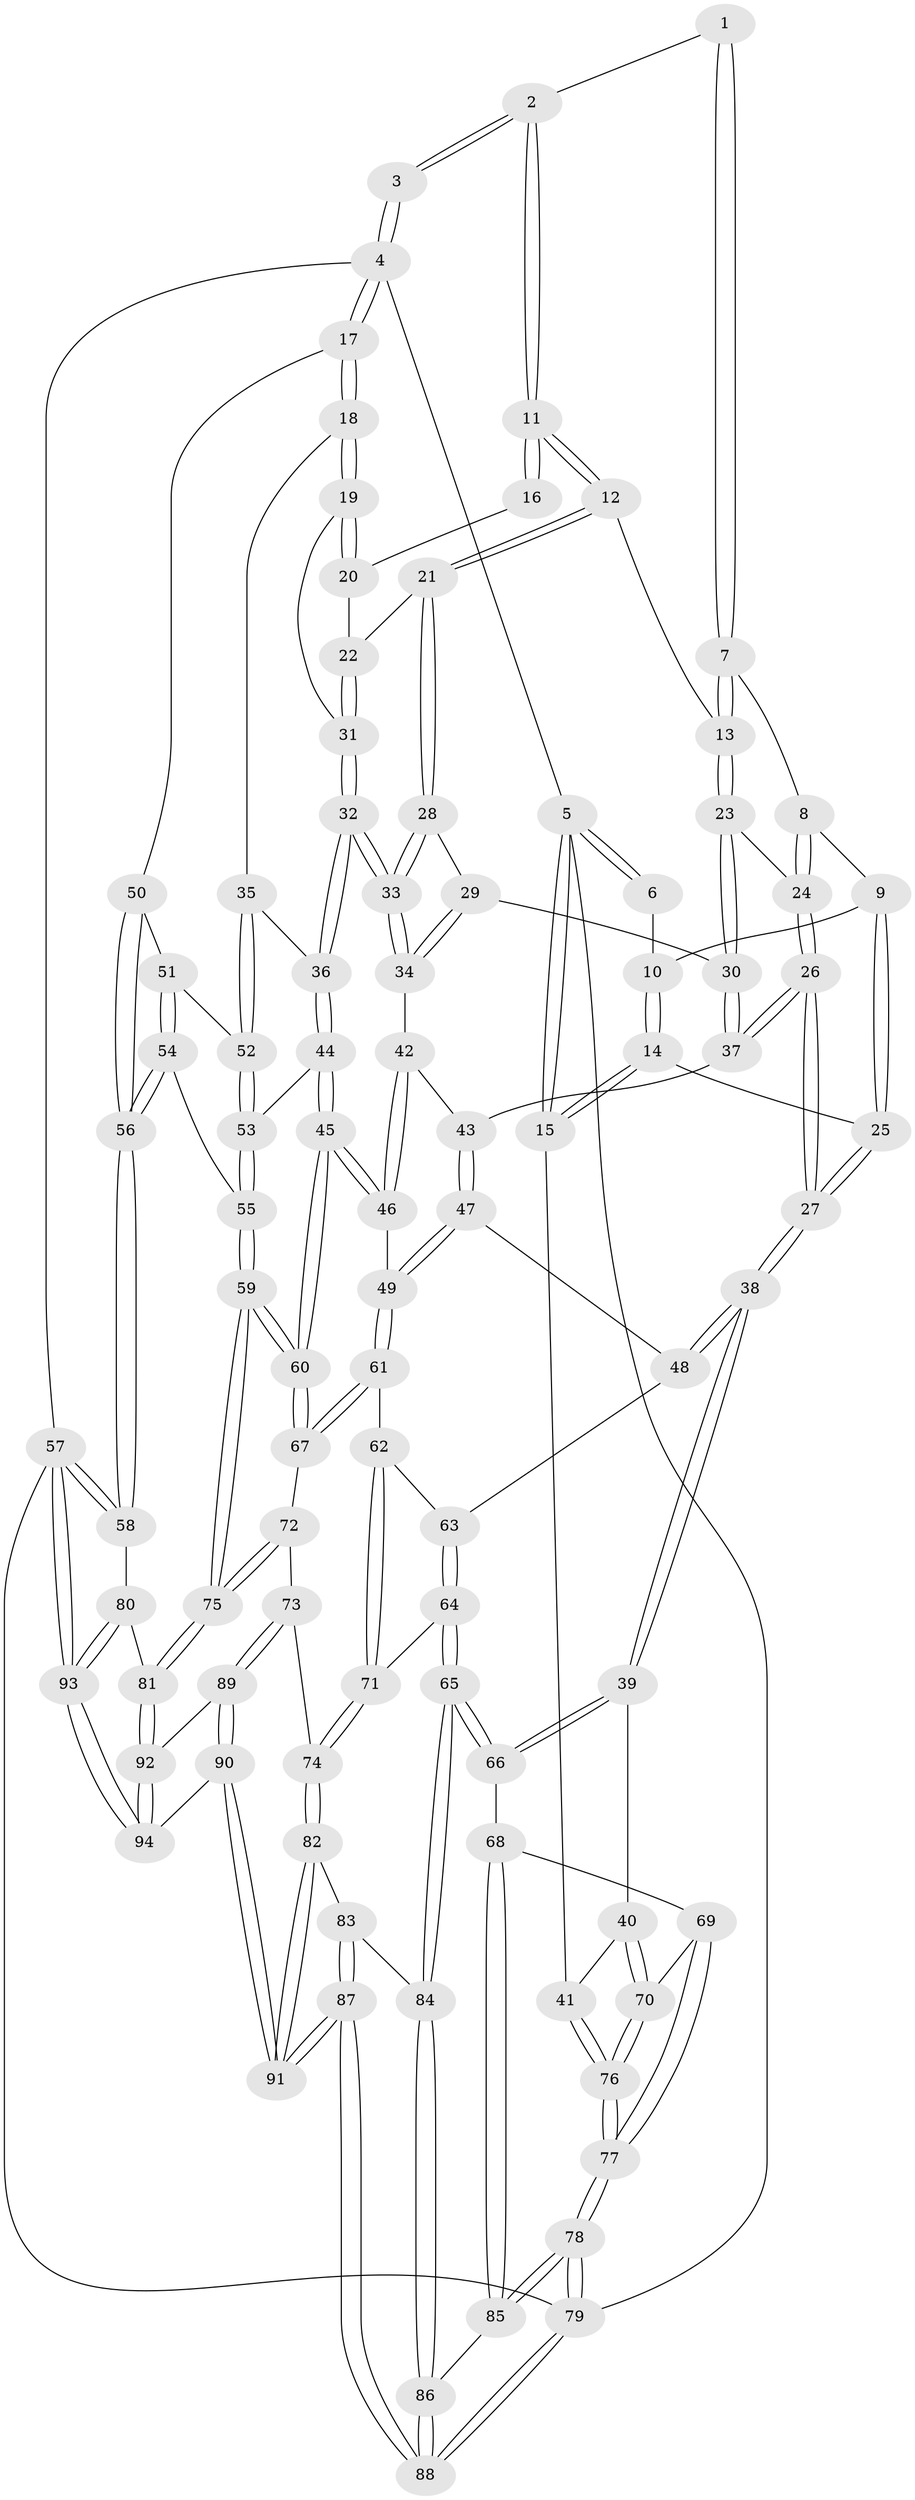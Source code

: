 // coarse degree distribution, {3: 0.2631578947368421, 4: 0.7105263157894737, 2: 0.02631578947368421}
// Generated by graph-tools (version 1.1) at 2025/38/03/04/25 23:38:27]
// undirected, 94 vertices, 232 edges
graph export_dot {
  node [color=gray90,style=filled];
  1 [pos="+0.43262989708053723+0"];
  2 [pos="+0.6756423715061335+0"];
  3 [pos="+1+0"];
  4 [pos="+1+0"];
  5 [pos="+0+0"];
  6 [pos="+0.06327037982558888+0"];
  7 [pos="+0.43295246653318353+0"];
  8 [pos="+0.3883539708938638+0.054202038871181475"];
  9 [pos="+0.19631372304054787+0.1293771557850268"];
  10 [pos="+0.10663478351813248+0"];
  11 [pos="+0.7106444734027367+0.0901894775562601"];
  12 [pos="+0.703430569623415+0.13403713171330423"];
  13 [pos="+0.6088124392728456+0.13970238170171073"];
  14 [pos="+0.013487606316018285+0.20508631767616511"];
  15 [pos="+0+0.27264922685743326"];
  16 [pos="+0.895642850613658+0"];
  17 [pos="+1+0.2717899856047373"];
  18 [pos="+1+0.2587236068733585"];
  19 [pos="+0.9354467679818171+0.22462455841211618"];
  20 [pos="+0.8732497867805495+0.080985237461984"];
  21 [pos="+0.7053876200080407+0.13601710246566717"];
  22 [pos="+0.7148863123087499+0.14030766894048236"];
  23 [pos="+0.5180276683299113+0.2101907128114923"];
  24 [pos="+0.432997407230545+0.21335371504158362"];
  25 [pos="+0.1772865859316196+0.22674097971920804"];
  26 [pos="+0.35222085964699784+0.31201387861457697"];
  27 [pos="+0.280818258667354+0.3730487053729719"];
  28 [pos="+0.6976477789908033+0.17029777065656349"];
  29 [pos="+0.664028494449076+0.2963289328431275"];
  30 [pos="+0.5875272192930261+0.3017041992205479"];
  31 [pos="+0.8339157931039377+0.24321059833518685"];
  32 [pos="+0.769379087345556+0.3700129483661232"];
  33 [pos="+0.7434735139785708+0.3630886285121346"];
  34 [pos="+0.7338546619806817+0.3609143280275004"];
  35 [pos="+0.8159561131709347+0.40971293095850264"];
  36 [pos="+0.7825389726209773+0.39870411417841795"];
  37 [pos="+0.5740072838432871+0.3762814333872677"];
  38 [pos="+0.2702339326353546+0.4406219264583202"];
  39 [pos="+0.1713669426672184+0.509796844023987"];
  40 [pos="+0.0015821960449857561+0.5102275768696969"];
  41 [pos="+0+0.5019753386434938"];
  42 [pos="+0.6621226487578689+0.3930978841766966"];
  43 [pos="+0.5774548428527465+0.3891957186692123"];
  44 [pos="+0.7203325581203693+0.5498669894737631"];
  45 [pos="+0.681058211737485+0.5824131016350219"];
  46 [pos="+0.6421121028035277+0.567088286664666"];
  47 [pos="+0.5363921219792912+0.508307825804583"];
  48 [pos="+0.30888239901426146+0.46602004302629013"];
  49 [pos="+0.5834489173133768+0.5542657557280983"];
  50 [pos="+1+0.2952572604344663"];
  51 [pos="+0.9215005989417961+0.4762233615264157"];
  52 [pos="+0.9063494331412676+0.47417884361970486"];
  53 [pos="+0.827499926335128+0.5557484612905245"];
  54 [pos="+0.9589869878263012+0.6723216178851773"];
  55 [pos="+0.9432591031492118+0.6739506130341021"];
  56 [pos="+1+0.7538754605507327"];
  57 [pos="+1+1"];
  58 [pos="+1+1"];
  59 [pos="+0.7493222768498085+0.7611113280835248"];
  60 [pos="+0.7170417216329236+0.6988704157020683"];
  61 [pos="+0.5060762358648923+0.6722440632615301"];
  62 [pos="+0.4884409730544113+0.6793378901520961"];
  63 [pos="+0.34538000279494757+0.547020512581656"];
  64 [pos="+0.37662655754317653+0.7335016075580492"];
  65 [pos="+0.3230340282153754+0.786938082514263"];
  66 [pos="+0.19259604975400305+0.7214334280195014"];
  67 [pos="+0.5468505732744102+0.7141712218371697"];
  68 [pos="+0.14064120017684834+0.7810300132644399"];
  69 [pos="+0.11773864572151684+0.7774766836142483"];
  70 [pos="+0.06716550894866519+0.7526654862292348"];
  71 [pos="+0.449069606861353+0.7249512460692912"];
  72 [pos="+0.553490196757372+0.7514224820928087"];
  73 [pos="+0.5142779842543882+0.8327309325123291"];
  74 [pos="+0.5105860045758596+0.8321744283808596"];
  75 [pos="+0.7451914878091186+0.7802809554265571"];
  76 [pos="+0+0.678117368184082"];
  77 [pos="+0+0.9600124767432713"];
  78 [pos="+0+1"];
  79 [pos="+0+1"];
  80 [pos="+0.7419238665975088+0.8292821532818094"];
  81 [pos="+0.7409514178383572+0.828542233710716"];
  82 [pos="+0.4549862231228578+0.8599375405298909"];
  83 [pos="+0.3586413661221738+0.8336639540279823"];
  84 [pos="+0.32473524457360337+0.7939059550506399"];
  85 [pos="+0.13349894965533476+0.8885299397536864"];
  86 [pos="+0.20548402864370366+0.9659872477329834"];
  87 [pos="+0.3475529264010414+1"];
  88 [pos="+0.30321317808162535+1"];
  89 [pos="+0.5559522463773517+0.8583155203800821"];
  90 [pos="+0.4917786276445958+1"];
  91 [pos="+0.40800718188363533+1"];
  92 [pos="+0.7254392149053657+0.8414919826153757"];
  93 [pos="+1+1"];
  94 [pos="+0.5844020013890289+1"];
  1 -- 2;
  1 -- 7;
  1 -- 7;
  2 -- 3;
  2 -- 3;
  2 -- 11;
  2 -- 11;
  3 -- 4;
  3 -- 4;
  4 -- 5;
  4 -- 17;
  4 -- 17;
  4 -- 57;
  5 -- 6;
  5 -- 6;
  5 -- 15;
  5 -- 15;
  5 -- 79;
  6 -- 10;
  7 -- 8;
  7 -- 13;
  7 -- 13;
  8 -- 9;
  8 -- 24;
  8 -- 24;
  9 -- 10;
  9 -- 25;
  9 -- 25;
  10 -- 14;
  10 -- 14;
  11 -- 12;
  11 -- 12;
  11 -- 16;
  11 -- 16;
  12 -- 13;
  12 -- 21;
  12 -- 21;
  13 -- 23;
  13 -- 23;
  14 -- 15;
  14 -- 15;
  14 -- 25;
  15 -- 41;
  16 -- 20;
  17 -- 18;
  17 -- 18;
  17 -- 50;
  18 -- 19;
  18 -- 19;
  18 -- 35;
  19 -- 20;
  19 -- 20;
  19 -- 31;
  20 -- 22;
  21 -- 22;
  21 -- 28;
  21 -- 28;
  22 -- 31;
  22 -- 31;
  23 -- 24;
  23 -- 30;
  23 -- 30;
  24 -- 26;
  24 -- 26;
  25 -- 27;
  25 -- 27;
  26 -- 27;
  26 -- 27;
  26 -- 37;
  26 -- 37;
  27 -- 38;
  27 -- 38;
  28 -- 29;
  28 -- 33;
  28 -- 33;
  29 -- 30;
  29 -- 34;
  29 -- 34;
  30 -- 37;
  30 -- 37;
  31 -- 32;
  31 -- 32;
  32 -- 33;
  32 -- 33;
  32 -- 36;
  32 -- 36;
  33 -- 34;
  33 -- 34;
  34 -- 42;
  35 -- 36;
  35 -- 52;
  35 -- 52;
  36 -- 44;
  36 -- 44;
  37 -- 43;
  38 -- 39;
  38 -- 39;
  38 -- 48;
  38 -- 48;
  39 -- 40;
  39 -- 66;
  39 -- 66;
  40 -- 41;
  40 -- 70;
  40 -- 70;
  41 -- 76;
  41 -- 76;
  42 -- 43;
  42 -- 46;
  42 -- 46;
  43 -- 47;
  43 -- 47;
  44 -- 45;
  44 -- 45;
  44 -- 53;
  45 -- 46;
  45 -- 46;
  45 -- 60;
  45 -- 60;
  46 -- 49;
  47 -- 48;
  47 -- 49;
  47 -- 49;
  48 -- 63;
  49 -- 61;
  49 -- 61;
  50 -- 51;
  50 -- 56;
  50 -- 56;
  51 -- 52;
  51 -- 54;
  51 -- 54;
  52 -- 53;
  52 -- 53;
  53 -- 55;
  53 -- 55;
  54 -- 55;
  54 -- 56;
  54 -- 56;
  55 -- 59;
  55 -- 59;
  56 -- 58;
  56 -- 58;
  57 -- 58;
  57 -- 58;
  57 -- 93;
  57 -- 93;
  57 -- 79;
  58 -- 80;
  59 -- 60;
  59 -- 60;
  59 -- 75;
  59 -- 75;
  60 -- 67;
  60 -- 67;
  61 -- 62;
  61 -- 67;
  61 -- 67;
  62 -- 63;
  62 -- 71;
  62 -- 71;
  63 -- 64;
  63 -- 64;
  64 -- 65;
  64 -- 65;
  64 -- 71;
  65 -- 66;
  65 -- 66;
  65 -- 84;
  65 -- 84;
  66 -- 68;
  67 -- 72;
  68 -- 69;
  68 -- 85;
  68 -- 85;
  69 -- 70;
  69 -- 77;
  69 -- 77;
  70 -- 76;
  70 -- 76;
  71 -- 74;
  71 -- 74;
  72 -- 73;
  72 -- 75;
  72 -- 75;
  73 -- 74;
  73 -- 89;
  73 -- 89;
  74 -- 82;
  74 -- 82;
  75 -- 81;
  75 -- 81;
  76 -- 77;
  76 -- 77;
  77 -- 78;
  77 -- 78;
  78 -- 79;
  78 -- 79;
  78 -- 85;
  78 -- 85;
  79 -- 88;
  79 -- 88;
  80 -- 81;
  80 -- 93;
  80 -- 93;
  81 -- 92;
  81 -- 92;
  82 -- 83;
  82 -- 91;
  82 -- 91;
  83 -- 84;
  83 -- 87;
  83 -- 87;
  84 -- 86;
  84 -- 86;
  85 -- 86;
  86 -- 88;
  86 -- 88;
  87 -- 88;
  87 -- 88;
  87 -- 91;
  87 -- 91;
  89 -- 90;
  89 -- 90;
  89 -- 92;
  90 -- 91;
  90 -- 91;
  90 -- 94;
  92 -- 94;
  92 -- 94;
  93 -- 94;
  93 -- 94;
}
